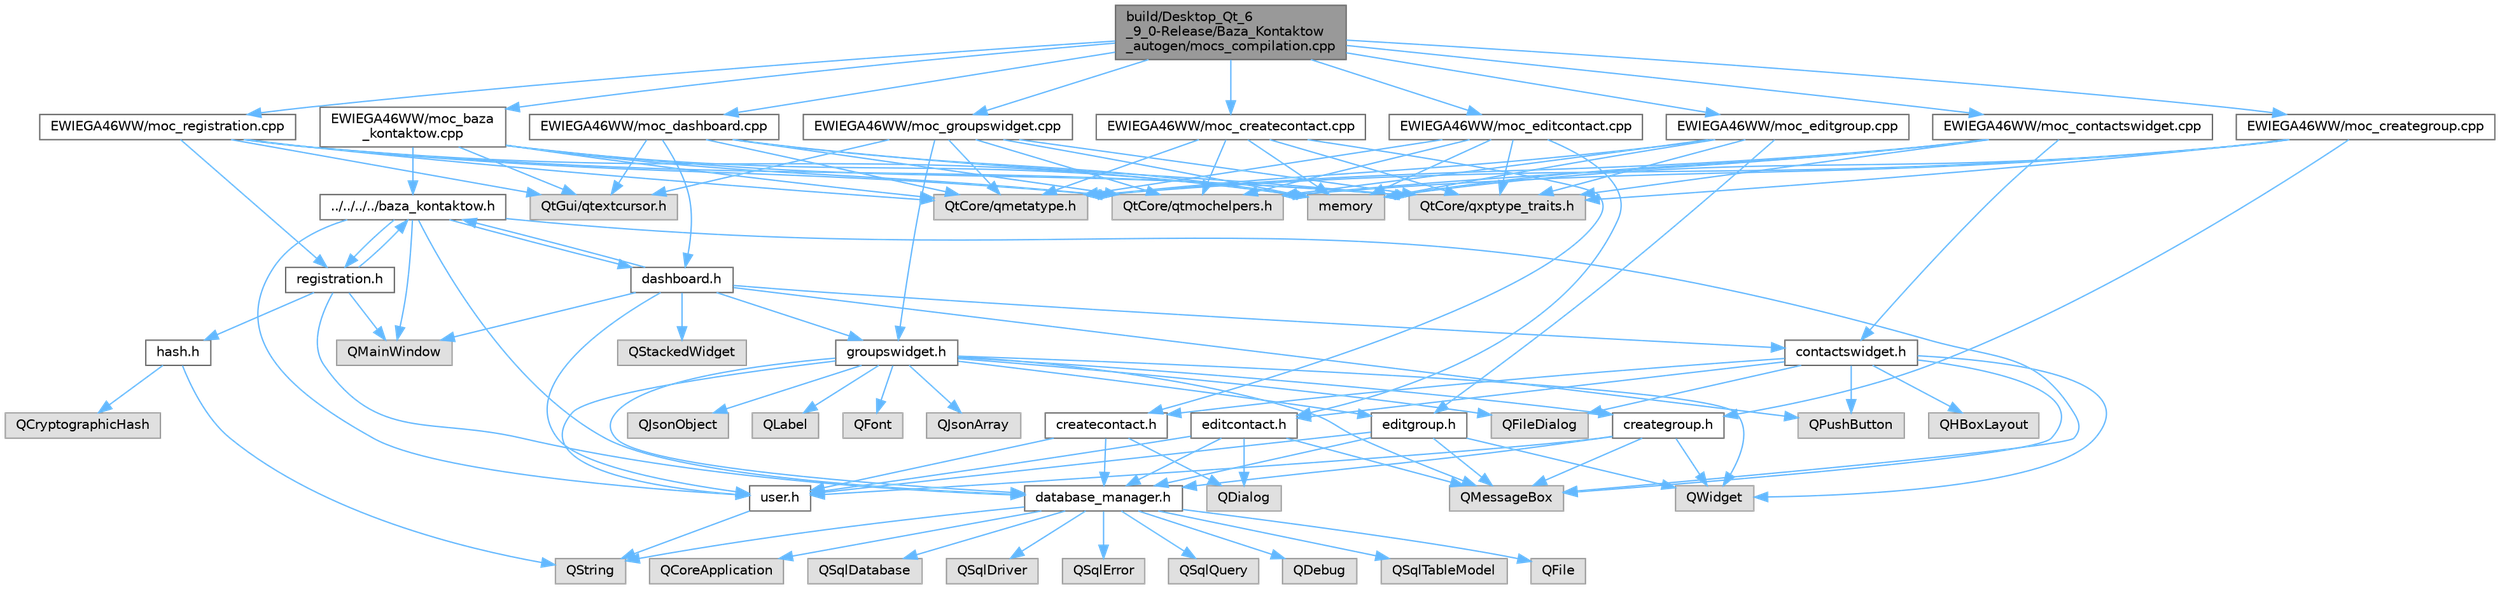 digraph "build/Desktop_Qt_6_9_0-Release/Baza_Kontaktow_autogen/mocs_compilation.cpp"
{
 // LATEX_PDF_SIZE
  bgcolor="transparent";
  edge [fontname=Helvetica,fontsize=10,labelfontname=Helvetica,labelfontsize=10];
  node [fontname=Helvetica,fontsize=10,shape=box,height=0.2,width=0.4];
  Node1 [id="Node000001",label="build/Desktop_Qt_6\l_9_0-Release/Baza_Kontaktow\l_autogen/mocs_compilation.cpp",height=0.2,width=0.4,color="gray40", fillcolor="grey60", style="filled", fontcolor="black",tooltip=" "];
  Node1 -> Node2 [id="edge121_Node000001_Node000002",color="steelblue1",style="solid",tooltip=" "];
  Node2 [id="Node000002",label="EWIEGA46WW/moc_baza\l_kontaktow.cpp",height=0.2,width=0.4,color="grey40", fillcolor="white", style="filled",URL="$Desktop__Qt__6__9__0-Release_2Baza__Kontaktow__autogen_2EWIEGA46WW_2moc__baza__kontaktow_8cpp.html",tooltip=" "];
  Node2 -> Node3 [id="edge122_Node000002_Node000003",color="steelblue1",style="solid",tooltip=" "];
  Node3 [id="Node000003",label="../../../../baza_kontaktow.h",height=0.2,width=0.4,color="grey40", fillcolor="white", style="filled",URL="$baza__kontaktow_8h.html",tooltip="Definicja klasy Baza_Kontaktow, głównego okna aplikacji, które pojawia się po uruchomieniu programu."];
  Node3 -> Node4 [id="edge123_Node000003_Node000004",color="steelblue1",style="solid",tooltip=" "];
  Node4 [id="Node000004",label="QMainWindow",height=0.2,width=0.4,color="grey60", fillcolor="#E0E0E0", style="filled",tooltip=" "];
  Node3 -> Node5 [id="edge124_Node000003_Node000005",color="steelblue1",style="solid",tooltip=" "];
  Node5 [id="Node000005",label="QMessageBox",height=0.2,width=0.4,color="grey60", fillcolor="#E0E0E0", style="filled",tooltip=" "];
  Node3 -> Node6 [id="edge125_Node000003_Node000006",color="steelblue1",style="solid",tooltip=" "];
  Node6 [id="Node000006",label="registration.h",height=0.2,width=0.4,color="grey40", fillcolor="white", style="filled",URL="$registration_8h.html",tooltip=" "];
  Node6 -> Node4 [id="edge126_Node000006_Node000004",color="steelblue1",style="solid",tooltip=" "];
  Node6 -> Node3 [id="edge127_Node000006_Node000003",color="steelblue1",style="solid",tooltip=" "];
  Node6 -> Node7 [id="edge128_Node000006_Node000007",color="steelblue1",style="solid",tooltip=" "];
  Node7 [id="Node000007",label="database_manager.h",height=0.2,width=0.4,color="grey40", fillcolor="white", style="filled",URL="$database__manager_8h.html",tooltip=" "];
  Node7 -> Node8 [id="edge129_Node000007_Node000008",color="steelblue1",style="solid",tooltip=" "];
  Node8 [id="Node000008",label="QString",height=0.2,width=0.4,color="grey60", fillcolor="#E0E0E0", style="filled",tooltip=" "];
  Node7 -> Node9 [id="edge130_Node000007_Node000009",color="steelblue1",style="solid",tooltip=" "];
  Node9 [id="Node000009",label="QCoreApplication",height=0.2,width=0.4,color="grey60", fillcolor="#E0E0E0", style="filled",tooltip=" "];
  Node7 -> Node10 [id="edge131_Node000007_Node000010",color="steelblue1",style="solid",tooltip=" "];
  Node10 [id="Node000010",label="QSqlDatabase",height=0.2,width=0.4,color="grey60", fillcolor="#E0E0E0", style="filled",tooltip=" "];
  Node7 -> Node11 [id="edge132_Node000007_Node000011",color="steelblue1",style="solid",tooltip=" "];
  Node11 [id="Node000011",label="QSqlDriver",height=0.2,width=0.4,color="grey60", fillcolor="#E0E0E0", style="filled",tooltip=" "];
  Node7 -> Node12 [id="edge133_Node000007_Node000012",color="steelblue1",style="solid",tooltip=" "];
  Node12 [id="Node000012",label="QSqlError",height=0.2,width=0.4,color="grey60", fillcolor="#E0E0E0", style="filled",tooltip=" "];
  Node7 -> Node13 [id="edge134_Node000007_Node000013",color="steelblue1",style="solid",tooltip=" "];
  Node13 [id="Node000013",label="QSqlQuery",height=0.2,width=0.4,color="grey60", fillcolor="#E0E0E0", style="filled",tooltip=" "];
  Node7 -> Node14 [id="edge135_Node000007_Node000014",color="steelblue1",style="solid",tooltip=" "];
  Node14 [id="Node000014",label="QDebug",height=0.2,width=0.4,color="grey60", fillcolor="#E0E0E0", style="filled",tooltip=" "];
  Node7 -> Node15 [id="edge136_Node000007_Node000015",color="steelblue1",style="solid",tooltip=" "];
  Node15 [id="Node000015",label="QSqlTableModel",height=0.2,width=0.4,color="grey60", fillcolor="#E0E0E0", style="filled",tooltip=" "];
  Node7 -> Node16 [id="edge137_Node000007_Node000016",color="steelblue1",style="solid",tooltip=" "];
  Node16 [id="Node000016",label="QFile",height=0.2,width=0.4,color="grey60", fillcolor="#E0E0E0", style="filled",tooltip=" "];
  Node6 -> Node17 [id="edge138_Node000006_Node000017",color="steelblue1",style="solid",tooltip=" "];
  Node17 [id="Node000017",label="hash.h",height=0.2,width=0.4,color="grey40", fillcolor="white", style="filled",URL="$hash_8h.html",tooltip=" "];
  Node17 -> Node8 [id="edge139_Node000017_Node000008",color="steelblue1",style="solid",tooltip=" "];
  Node17 -> Node18 [id="edge140_Node000017_Node000018",color="steelblue1",style="solid",tooltip=" "];
  Node18 [id="Node000018",label="QCryptographicHash",height=0.2,width=0.4,color="grey60", fillcolor="#E0E0E0", style="filled",tooltip=" "];
  Node3 -> Node19 [id="edge141_Node000003_Node000019",color="steelblue1",style="solid",tooltip=" "];
  Node19 [id="Node000019",label="dashboard.h",height=0.2,width=0.4,color="grey40", fillcolor="white", style="filled",URL="$dashboard_8h.html",tooltip=" "];
  Node19 -> Node4 [id="edge142_Node000019_Node000004",color="steelblue1",style="solid",tooltip=" "];
  Node19 -> Node20 [id="edge143_Node000019_Node000020",color="steelblue1",style="solid",tooltip=" "];
  Node20 [id="Node000020",label="QStackedWidget",height=0.2,width=0.4,color="grey60", fillcolor="#E0E0E0", style="filled",tooltip=" "];
  Node19 -> Node21 [id="edge144_Node000019_Node000021",color="steelblue1",style="solid",tooltip=" "];
  Node21 [id="Node000021",label="QPushButton",height=0.2,width=0.4,color="grey60", fillcolor="#E0E0E0", style="filled",tooltip=" "];
  Node19 -> Node22 [id="edge145_Node000019_Node000022",color="steelblue1",style="solid",tooltip=" "];
  Node22 [id="Node000022",label="contactswidget.h",height=0.2,width=0.4,color="grey40", fillcolor="white", style="filled",URL="$contactswidget_8h.html",tooltip=" "];
  Node22 -> Node23 [id="edge146_Node000022_Node000023",color="steelblue1",style="solid",tooltip=" "];
  Node23 [id="Node000023",label="QWidget",height=0.2,width=0.4,color="grey60", fillcolor="#E0E0E0", style="filled",tooltip=" "];
  Node22 -> Node5 [id="edge147_Node000022_Node000005",color="steelblue1",style="solid",tooltip=" "];
  Node22 -> Node21 [id="edge148_Node000022_Node000021",color="steelblue1",style="solid",tooltip=" "];
  Node22 -> Node24 [id="edge149_Node000022_Node000024",color="steelblue1",style="solid",tooltip=" "];
  Node24 [id="Node000024",label="QHBoxLayout",height=0.2,width=0.4,color="grey60", fillcolor="#E0E0E0", style="filled",tooltip=" "];
  Node22 -> Node25 [id="edge150_Node000022_Node000025",color="steelblue1",style="solid",tooltip=" "];
  Node25 [id="Node000025",label="QFileDialog",height=0.2,width=0.4,color="grey60", fillcolor="#E0E0E0", style="filled",tooltip=" "];
  Node22 -> Node26 [id="edge151_Node000022_Node000026",color="steelblue1",style="solid",tooltip=" "];
  Node26 [id="Node000026",label="createcontact.h",height=0.2,width=0.4,color="grey40", fillcolor="white", style="filled",URL="$createcontact_8h.html",tooltip=" "];
  Node26 -> Node27 [id="edge152_Node000026_Node000027",color="steelblue1",style="solid",tooltip=" "];
  Node27 [id="Node000027",label="QDialog",height=0.2,width=0.4,color="grey60", fillcolor="#E0E0E0", style="filled",tooltip=" "];
  Node26 -> Node7 [id="edge153_Node000026_Node000007",color="steelblue1",style="solid",tooltip=" "];
  Node26 -> Node28 [id="edge154_Node000026_Node000028",color="steelblue1",style="solid",tooltip=" "];
  Node28 [id="Node000028",label="user.h",height=0.2,width=0.4,color="grey40", fillcolor="white", style="filled",URL="$user_8h.html",tooltip=" "];
  Node28 -> Node8 [id="edge155_Node000028_Node000008",color="steelblue1",style="solid",tooltip=" "];
  Node22 -> Node29 [id="edge156_Node000022_Node000029",color="steelblue1",style="solid",tooltip=" "];
  Node29 [id="Node000029",label="editcontact.h",height=0.2,width=0.4,color="grey40", fillcolor="white", style="filled",URL="$editcontact_8h.html",tooltip=" "];
  Node29 -> Node27 [id="edge157_Node000029_Node000027",color="steelblue1",style="solid",tooltip=" "];
  Node29 -> Node5 [id="edge158_Node000029_Node000005",color="steelblue1",style="solid",tooltip=" "];
  Node29 -> Node28 [id="edge159_Node000029_Node000028",color="steelblue1",style="solid",tooltip=" "];
  Node29 -> Node7 [id="edge160_Node000029_Node000007",color="steelblue1",style="solid",tooltip=" "];
  Node19 -> Node30 [id="edge161_Node000019_Node000030",color="steelblue1",style="solid",tooltip=" "];
  Node30 [id="Node000030",label="groupswidget.h",height=0.2,width=0.4,color="grey40", fillcolor="white", style="filled",URL="$groupswidget_8h.html",tooltip=" "];
  Node30 -> Node23 [id="edge162_Node000030_Node000023",color="steelblue1",style="solid",tooltip=" "];
  Node30 -> Node31 [id="edge163_Node000030_Node000031",color="steelblue1",style="solid",tooltip=" "];
  Node31 [id="Node000031",label="QLabel",height=0.2,width=0.4,color="grey60", fillcolor="#E0E0E0", style="filled",tooltip=" "];
  Node30 -> Node32 [id="edge164_Node000030_Node000032",color="steelblue1",style="solid",tooltip=" "];
  Node32 [id="Node000032",label="QFont",height=0.2,width=0.4,color="grey60", fillcolor="#E0E0E0", style="filled",tooltip=" "];
  Node30 -> Node5 [id="edge165_Node000030_Node000005",color="steelblue1",style="solid",tooltip=" "];
  Node30 -> Node25 [id="edge166_Node000030_Node000025",color="steelblue1",style="solid",tooltip=" "];
  Node30 -> Node33 [id="edge167_Node000030_Node000033",color="steelblue1",style="solid",tooltip=" "];
  Node33 [id="Node000033",label="QJsonArray",height=0.2,width=0.4,color="grey60", fillcolor="#E0E0E0", style="filled",tooltip=" "];
  Node30 -> Node34 [id="edge168_Node000030_Node000034",color="steelblue1",style="solid",tooltip=" "];
  Node34 [id="Node000034",label="QJsonObject",height=0.2,width=0.4,color="grey60", fillcolor="#E0E0E0", style="filled",tooltip=" "];
  Node30 -> Node35 [id="edge169_Node000030_Node000035",color="steelblue1",style="solid",tooltip=" "];
  Node35 [id="Node000035",label="creategroup.h",height=0.2,width=0.4,color="grey40", fillcolor="white", style="filled",URL="$creategroup_8h.html",tooltip=" "];
  Node35 -> Node23 [id="edge170_Node000035_Node000023",color="steelblue1",style="solid",tooltip=" "];
  Node35 -> Node5 [id="edge171_Node000035_Node000005",color="steelblue1",style="solid",tooltip=" "];
  Node35 -> Node7 [id="edge172_Node000035_Node000007",color="steelblue1",style="solid",tooltip=" "];
  Node35 -> Node28 [id="edge173_Node000035_Node000028",color="steelblue1",style="solid",tooltip=" "];
  Node30 -> Node36 [id="edge174_Node000030_Node000036",color="steelblue1",style="solid",tooltip=" "];
  Node36 [id="Node000036",label="editgroup.h",height=0.2,width=0.4,color="grey40", fillcolor="white", style="filled",URL="$editgroup_8h.html",tooltip=" "];
  Node36 -> Node23 [id="edge175_Node000036_Node000023",color="steelblue1",style="solid",tooltip=" "];
  Node36 -> Node5 [id="edge176_Node000036_Node000005",color="steelblue1",style="solid",tooltip=" "];
  Node36 -> Node7 [id="edge177_Node000036_Node000007",color="steelblue1",style="solid",tooltip=" "];
  Node36 -> Node28 [id="edge178_Node000036_Node000028",color="steelblue1",style="solid",tooltip=" "];
  Node30 -> Node7 [id="edge179_Node000030_Node000007",color="steelblue1",style="solid",tooltip=" "];
  Node30 -> Node28 [id="edge180_Node000030_Node000028",color="steelblue1",style="solid",tooltip=" "];
  Node19 -> Node3 [id="edge181_Node000019_Node000003",color="steelblue1",style="solid",tooltip=" "];
  Node19 -> Node28 [id="edge182_Node000019_Node000028",color="steelblue1",style="solid",tooltip=" "];
  Node3 -> Node28 [id="edge183_Node000003_Node000028",color="steelblue1",style="solid",tooltip=" "];
  Node3 -> Node7 [id="edge184_Node000003_Node000007",color="steelblue1",style="solid",tooltip=" "];
  Node2 -> Node37 [id="edge185_Node000002_Node000037",color="steelblue1",style="solid",tooltip=" "];
  Node37 [id="Node000037",label="QtGui/qtextcursor.h",height=0.2,width=0.4,color="grey60", fillcolor="#E0E0E0", style="filled",tooltip=" "];
  Node2 -> Node38 [id="edge186_Node000002_Node000038",color="steelblue1",style="solid",tooltip=" "];
  Node38 [id="Node000038",label="QtCore/qmetatype.h",height=0.2,width=0.4,color="grey60", fillcolor="#E0E0E0", style="filled",tooltip=" "];
  Node2 -> Node39 [id="edge187_Node000002_Node000039",color="steelblue1",style="solid",tooltip=" "];
  Node39 [id="Node000039",label="QtCore/qtmochelpers.h",height=0.2,width=0.4,color="grey60", fillcolor="#E0E0E0", style="filled",tooltip=" "];
  Node2 -> Node40 [id="edge188_Node000002_Node000040",color="steelblue1",style="solid",tooltip=" "];
  Node40 [id="Node000040",label="memory",height=0.2,width=0.4,color="grey60", fillcolor="#E0E0E0", style="filled",tooltip=" "];
  Node2 -> Node41 [id="edge189_Node000002_Node000041",color="steelblue1",style="solid",tooltip=" "];
  Node41 [id="Node000041",label="QtCore/qxptype_traits.h",height=0.2,width=0.4,color="grey60", fillcolor="#E0E0E0", style="filled",tooltip=" "];
  Node1 -> Node42 [id="edge190_Node000001_Node000042",color="steelblue1",style="solid",tooltip=" "];
  Node42 [id="Node000042",label="EWIEGA46WW/moc_contactswidget.cpp",height=0.2,width=0.4,color="grey40", fillcolor="white", style="filled",URL="$Desktop__Qt__6__9__0-Release_2Baza__Kontaktow__autogen_2EWIEGA46WW_2moc__contactswidget_8cpp.html",tooltip=" "];
  Node42 -> Node22 [id="edge191_Node000042_Node000022",color="steelblue1",style="solid",tooltip=" "];
  Node42 -> Node38 [id="edge192_Node000042_Node000038",color="steelblue1",style="solid",tooltip=" "];
  Node42 -> Node39 [id="edge193_Node000042_Node000039",color="steelblue1",style="solid",tooltip=" "];
  Node42 -> Node40 [id="edge194_Node000042_Node000040",color="steelblue1",style="solid",tooltip=" "];
  Node42 -> Node41 [id="edge195_Node000042_Node000041",color="steelblue1",style="solid",tooltip=" "];
  Node1 -> Node43 [id="edge196_Node000001_Node000043",color="steelblue1",style="solid",tooltip=" "];
  Node43 [id="Node000043",label="EWIEGA46WW/moc_createcontact.cpp",height=0.2,width=0.4,color="grey40", fillcolor="white", style="filled",URL="$Desktop__Qt__6__9__0-Release_2Baza__Kontaktow__autogen_2EWIEGA46WW_2moc__createcontact_8cpp.html",tooltip=" "];
  Node43 -> Node26 [id="edge197_Node000043_Node000026",color="steelblue1",style="solid",tooltip=" "];
  Node43 -> Node38 [id="edge198_Node000043_Node000038",color="steelblue1",style="solid",tooltip=" "];
  Node43 -> Node39 [id="edge199_Node000043_Node000039",color="steelblue1",style="solid",tooltip=" "];
  Node43 -> Node40 [id="edge200_Node000043_Node000040",color="steelblue1",style="solid",tooltip=" "];
  Node43 -> Node41 [id="edge201_Node000043_Node000041",color="steelblue1",style="solid",tooltip=" "];
  Node1 -> Node44 [id="edge202_Node000001_Node000044",color="steelblue1",style="solid",tooltip=" "];
  Node44 [id="Node000044",label="EWIEGA46WW/moc_creategroup.cpp",height=0.2,width=0.4,color="grey40", fillcolor="white", style="filled",URL="$Desktop__Qt__6__9__0-Release_2Baza__Kontaktow__autogen_2EWIEGA46WW_2moc__creategroup_8cpp.html",tooltip=" "];
  Node44 -> Node35 [id="edge203_Node000044_Node000035",color="steelblue1",style="solid",tooltip=" "];
  Node44 -> Node38 [id="edge204_Node000044_Node000038",color="steelblue1",style="solid",tooltip=" "];
  Node44 -> Node39 [id="edge205_Node000044_Node000039",color="steelblue1",style="solid",tooltip=" "];
  Node44 -> Node40 [id="edge206_Node000044_Node000040",color="steelblue1",style="solid",tooltip=" "];
  Node44 -> Node41 [id="edge207_Node000044_Node000041",color="steelblue1",style="solid",tooltip=" "];
  Node1 -> Node45 [id="edge208_Node000001_Node000045",color="steelblue1",style="solid",tooltip=" "];
  Node45 [id="Node000045",label="EWIEGA46WW/moc_dashboard.cpp",height=0.2,width=0.4,color="grey40", fillcolor="white", style="filled",URL="$Desktop__Qt__6__9__0-Release_2Baza__Kontaktow__autogen_2EWIEGA46WW_2moc__dashboard_8cpp.html",tooltip=" "];
  Node45 -> Node19 [id="edge209_Node000045_Node000019",color="steelblue1",style="solid",tooltip=" "];
  Node45 -> Node37 [id="edge210_Node000045_Node000037",color="steelblue1",style="solid",tooltip=" "];
  Node45 -> Node38 [id="edge211_Node000045_Node000038",color="steelblue1",style="solid",tooltip=" "];
  Node45 -> Node39 [id="edge212_Node000045_Node000039",color="steelblue1",style="solid",tooltip=" "];
  Node45 -> Node40 [id="edge213_Node000045_Node000040",color="steelblue1",style="solid",tooltip=" "];
  Node45 -> Node41 [id="edge214_Node000045_Node000041",color="steelblue1",style="solid",tooltip=" "];
  Node1 -> Node46 [id="edge215_Node000001_Node000046",color="steelblue1",style="solid",tooltip=" "];
  Node46 [id="Node000046",label="EWIEGA46WW/moc_editcontact.cpp",height=0.2,width=0.4,color="grey40", fillcolor="white", style="filled",URL="$Desktop__Qt__6__9__0-Release_2Baza__Kontaktow__autogen_2EWIEGA46WW_2moc__editcontact_8cpp.html",tooltip=" "];
  Node46 -> Node29 [id="edge216_Node000046_Node000029",color="steelblue1",style="solid",tooltip=" "];
  Node46 -> Node38 [id="edge217_Node000046_Node000038",color="steelblue1",style="solid",tooltip=" "];
  Node46 -> Node39 [id="edge218_Node000046_Node000039",color="steelblue1",style="solid",tooltip=" "];
  Node46 -> Node40 [id="edge219_Node000046_Node000040",color="steelblue1",style="solid",tooltip=" "];
  Node46 -> Node41 [id="edge220_Node000046_Node000041",color="steelblue1",style="solid",tooltip=" "];
  Node1 -> Node47 [id="edge221_Node000001_Node000047",color="steelblue1",style="solid",tooltip=" "];
  Node47 [id="Node000047",label="EWIEGA46WW/moc_editgroup.cpp",height=0.2,width=0.4,color="grey40", fillcolor="white", style="filled",URL="$Desktop__Qt__6__9__0-Release_2Baza__Kontaktow__autogen_2EWIEGA46WW_2moc__editgroup_8cpp.html",tooltip=" "];
  Node47 -> Node36 [id="edge222_Node000047_Node000036",color="steelblue1",style="solid",tooltip=" "];
  Node47 -> Node38 [id="edge223_Node000047_Node000038",color="steelblue1",style="solid",tooltip=" "];
  Node47 -> Node39 [id="edge224_Node000047_Node000039",color="steelblue1",style="solid",tooltip=" "];
  Node47 -> Node40 [id="edge225_Node000047_Node000040",color="steelblue1",style="solid",tooltip=" "];
  Node47 -> Node41 [id="edge226_Node000047_Node000041",color="steelblue1",style="solid",tooltip=" "];
  Node1 -> Node48 [id="edge227_Node000001_Node000048",color="steelblue1",style="solid",tooltip=" "];
  Node48 [id="Node000048",label="EWIEGA46WW/moc_groupswidget.cpp",height=0.2,width=0.4,color="grey40", fillcolor="white", style="filled",URL="$Desktop__Qt__6__9__0-Release_2Baza__Kontaktow__autogen_2EWIEGA46WW_2moc__groupswidget_8cpp.html",tooltip=" "];
  Node48 -> Node30 [id="edge228_Node000048_Node000030",color="steelblue1",style="solid",tooltip=" "];
  Node48 -> Node37 [id="edge229_Node000048_Node000037",color="steelblue1",style="solid",tooltip=" "];
  Node48 -> Node38 [id="edge230_Node000048_Node000038",color="steelblue1",style="solid",tooltip=" "];
  Node48 -> Node39 [id="edge231_Node000048_Node000039",color="steelblue1",style="solid",tooltip=" "];
  Node48 -> Node40 [id="edge232_Node000048_Node000040",color="steelblue1",style="solid",tooltip=" "];
  Node48 -> Node41 [id="edge233_Node000048_Node000041",color="steelblue1",style="solid",tooltip=" "];
  Node1 -> Node49 [id="edge234_Node000001_Node000049",color="steelblue1",style="solid",tooltip=" "];
  Node49 [id="Node000049",label="EWIEGA46WW/moc_registration.cpp",height=0.2,width=0.4,color="grey40", fillcolor="white", style="filled",URL="$Desktop__Qt__6__9__0-Release_2Baza__Kontaktow__autogen_2EWIEGA46WW_2moc__registration_8cpp.html",tooltip=" "];
  Node49 -> Node6 [id="edge235_Node000049_Node000006",color="steelblue1",style="solid",tooltip=" "];
  Node49 -> Node37 [id="edge236_Node000049_Node000037",color="steelblue1",style="solid",tooltip=" "];
  Node49 -> Node38 [id="edge237_Node000049_Node000038",color="steelblue1",style="solid",tooltip=" "];
  Node49 -> Node39 [id="edge238_Node000049_Node000039",color="steelblue1",style="solid",tooltip=" "];
  Node49 -> Node40 [id="edge239_Node000049_Node000040",color="steelblue1",style="solid",tooltip=" "];
  Node49 -> Node41 [id="edge240_Node000049_Node000041",color="steelblue1",style="solid",tooltip=" "];
}
